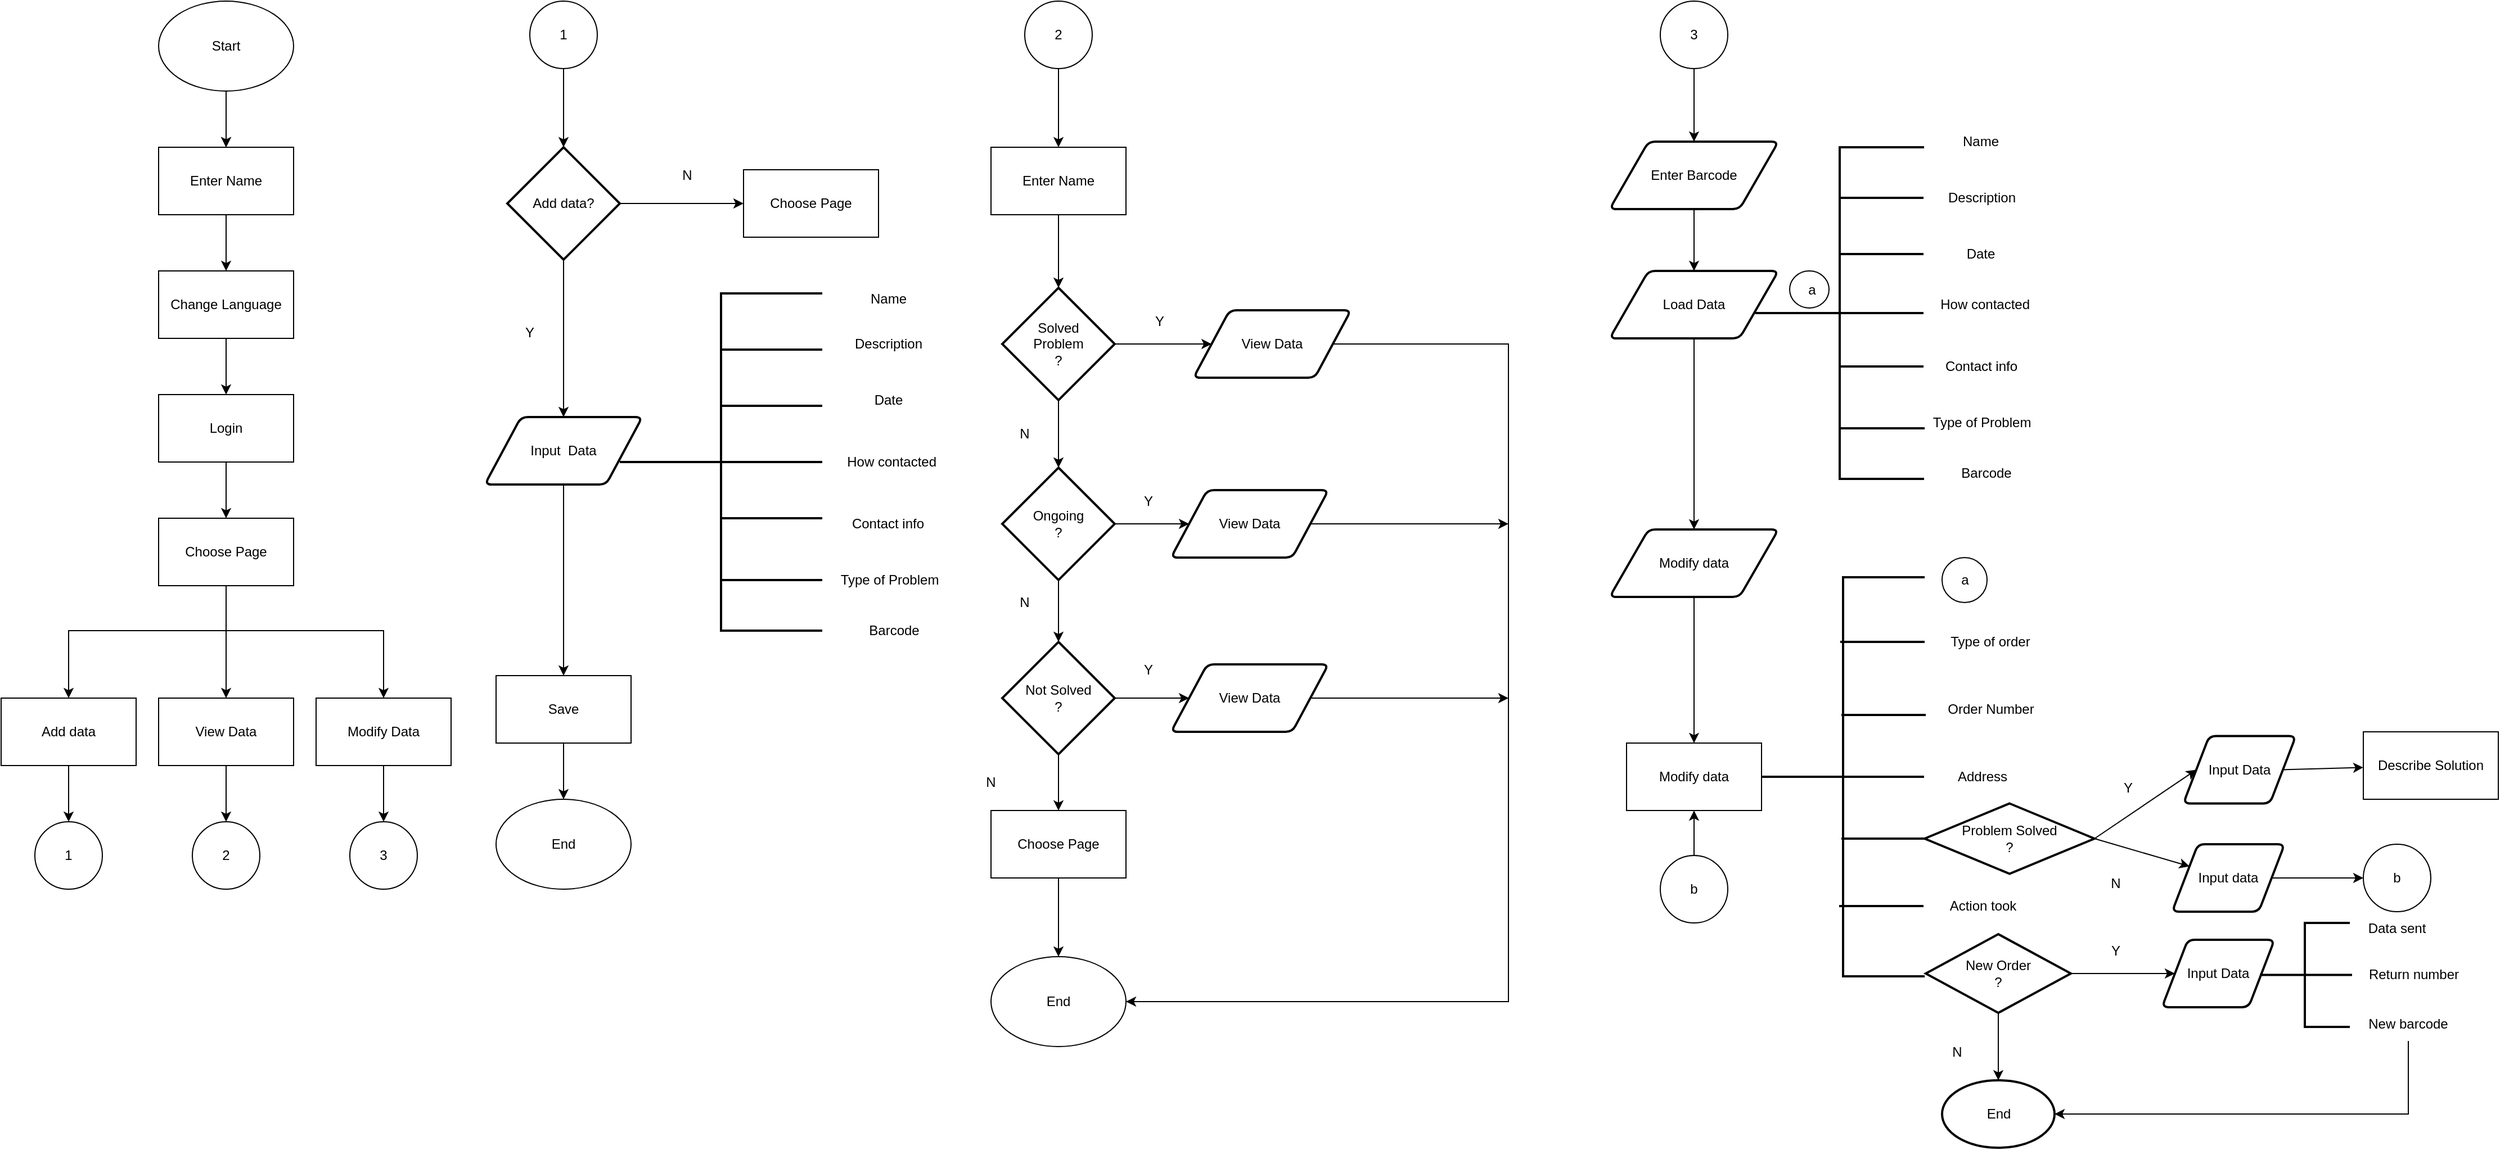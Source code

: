 <mxfile version="20.3.3" type="device"><diagram id="C5RBs43oDa-KdzZeNtuy" name="Page-1"><mxGraphModel dx="1917" dy="1042" grid="1" gridSize="10" guides="1" tooltips="1" connect="1" arrows="1" fold="1" page="1" pageScale="1" pageWidth="827" pageHeight="1169" math="0" shadow="0"><root><mxCell id="WIyWlLk6GJQsqaUBKTNV-0"/><mxCell id="WIyWlLk6GJQsqaUBKTNV-1" parent="WIyWlLk6GJQsqaUBKTNV-0"/><mxCell id="qyFNYcuWtiFjJXOkPWBM-26" value="" style="edgeStyle=orthogonalEdgeStyle;rounded=0;orthogonalLoop=1;jettySize=auto;html=1;" edge="1" parent="WIyWlLk6GJQsqaUBKTNV-1" source="qyFNYcuWtiFjJXOkPWBM-0" target="qyFNYcuWtiFjJXOkPWBM-1"><mxGeometry relative="1" as="geometry"/></mxCell><mxCell id="qyFNYcuWtiFjJXOkPWBM-0" value="Start" style="ellipse;whiteSpace=wrap;html=1;" vertex="1" parent="WIyWlLk6GJQsqaUBKTNV-1"><mxGeometry x="160" y="40" width="120" height="80" as="geometry"/></mxCell><mxCell id="qyFNYcuWtiFjJXOkPWBM-1" value="Enter Name" style="rounded=0;whiteSpace=wrap;html=1;" vertex="1" parent="WIyWlLk6GJQsqaUBKTNV-1"><mxGeometry x="160" y="170" width="120" height="60" as="geometry"/></mxCell><mxCell id="qyFNYcuWtiFjJXOkPWBM-2" value="Change Language" style="rounded=0;whiteSpace=wrap;html=1;" vertex="1" parent="WIyWlLk6GJQsqaUBKTNV-1"><mxGeometry x="160" y="280" width="120" height="60" as="geometry"/></mxCell><mxCell id="qyFNYcuWtiFjJXOkPWBM-4" value="Login" style="rounded=0;whiteSpace=wrap;html=1;" vertex="1" parent="WIyWlLk6GJQsqaUBKTNV-1"><mxGeometry x="160" y="390" width="120" height="60" as="geometry"/></mxCell><mxCell id="qyFNYcuWtiFjJXOkPWBM-7" value="Choose Page" style="rounded=0;whiteSpace=wrap;html=1;" vertex="1" parent="WIyWlLk6GJQsqaUBKTNV-1"><mxGeometry x="160" y="500" width="120" height="60" as="geometry"/></mxCell><mxCell id="qyFNYcuWtiFjJXOkPWBM-15" value="Add data" style="rounded=0;whiteSpace=wrap;html=1;" vertex="1" parent="WIyWlLk6GJQsqaUBKTNV-1"><mxGeometry x="20" y="660" width="120" height="60" as="geometry"/></mxCell><mxCell id="qyFNYcuWtiFjJXOkPWBM-16" value="View Data" style="rounded=0;whiteSpace=wrap;html=1;" vertex="1" parent="WIyWlLk6GJQsqaUBKTNV-1"><mxGeometry x="160" y="660" width="120" height="60" as="geometry"/></mxCell><mxCell id="qyFNYcuWtiFjJXOkPWBM-18" value="Modify Data" style="rounded=0;whiteSpace=wrap;html=1;" vertex="1" parent="WIyWlLk6GJQsqaUBKTNV-1"><mxGeometry x="300" y="660" width="120" height="60" as="geometry"/></mxCell><mxCell id="qyFNYcuWtiFjJXOkPWBM-24" value="" style="endArrow=classic;html=1;rounded=0;entryX=0.5;entryY=0;entryDx=0;entryDy=0;exitX=0.5;exitY=1;exitDx=0;exitDy=0;" edge="1" parent="WIyWlLk6GJQsqaUBKTNV-1" source="qyFNYcuWtiFjJXOkPWBM-1" target="qyFNYcuWtiFjJXOkPWBM-2"><mxGeometry width="50" height="50" relative="1" as="geometry"><mxPoint x="210" y="250" as="sourcePoint"/><mxPoint x="260" y="200" as="targetPoint"/></mxGeometry></mxCell><mxCell id="qyFNYcuWtiFjJXOkPWBM-25" value="" style="endArrow=classic;html=1;rounded=0;" edge="1" parent="WIyWlLk6GJQsqaUBKTNV-1" source="qyFNYcuWtiFjJXOkPWBM-0" target="qyFNYcuWtiFjJXOkPWBM-1"><mxGeometry width="50" height="50" relative="1" as="geometry"><mxPoint x="219.41" y="120" as="sourcePoint"/><mxPoint x="219.41" y="170" as="targetPoint"/></mxGeometry></mxCell><mxCell id="qyFNYcuWtiFjJXOkPWBM-27" value="" style="endArrow=classic;html=1;rounded=0;" edge="1" parent="WIyWlLk6GJQsqaUBKTNV-1" source="qyFNYcuWtiFjJXOkPWBM-2" target="qyFNYcuWtiFjJXOkPWBM-4"><mxGeometry width="50" height="50" relative="1" as="geometry"><mxPoint x="219.41" y="340" as="sourcePoint"/><mxPoint x="219.41" y="390" as="targetPoint"/></mxGeometry></mxCell><mxCell id="qyFNYcuWtiFjJXOkPWBM-28" value="" style="endArrow=classic;html=1;rounded=0;" edge="1" parent="WIyWlLk6GJQsqaUBKTNV-1" source="qyFNYcuWtiFjJXOkPWBM-4" target="qyFNYcuWtiFjJXOkPWBM-7"><mxGeometry width="50" height="50" relative="1" as="geometry"><mxPoint x="219.41" y="450" as="sourcePoint"/><mxPoint x="219.41" y="500" as="targetPoint"/></mxGeometry></mxCell><mxCell id="qyFNYcuWtiFjJXOkPWBM-29" value="" style="endArrow=classic;html=1;rounded=0;" edge="1" parent="WIyWlLk6GJQsqaUBKTNV-1" target="qyFNYcuWtiFjJXOkPWBM-18"><mxGeometry width="50" height="50" relative="1" as="geometry"><mxPoint x="220" y="600" as="sourcePoint"/><mxPoint x="359.41" y="660" as="targetPoint"/><Array as="points"><mxPoint x="360" y="600"/></Array></mxGeometry></mxCell><mxCell id="qyFNYcuWtiFjJXOkPWBM-30" value="" style="endArrow=classic;html=1;rounded=0;entryX=0.5;entryY=0;entryDx=0;entryDy=0;" edge="1" parent="WIyWlLk6GJQsqaUBKTNV-1" source="qyFNYcuWtiFjJXOkPWBM-7" target="qyFNYcuWtiFjJXOkPWBM-16"><mxGeometry width="50" height="50" relative="1" as="geometry"><mxPoint x="219.41" y="560" as="sourcePoint"/><mxPoint x="219.41" y="610" as="targetPoint"/></mxGeometry></mxCell><mxCell id="qyFNYcuWtiFjJXOkPWBM-31" value="" style="endArrow=classic;html=1;rounded=0;entryX=0.5;entryY=0;entryDx=0;entryDy=0;" edge="1" parent="WIyWlLk6GJQsqaUBKTNV-1" target="qyFNYcuWtiFjJXOkPWBM-15"><mxGeometry width="50" height="50" relative="1" as="geometry"><mxPoint x="220" y="600" as="sourcePoint"/><mxPoint x="79.41" y="650" as="targetPoint"/><Array as="points"><mxPoint x="80" y="600"/></Array></mxGeometry></mxCell><mxCell id="qyFNYcuWtiFjJXOkPWBM-32" value="" style="endArrow=classic;html=1;rounded=0;" edge="1" parent="WIyWlLk6GJQsqaUBKTNV-1" source="qyFNYcuWtiFjJXOkPWBM-18" target="qyFNYcuWtiFjJXOkPWBM-37"><mxGeometry width="50" height="50" relative="1" as="geometry"><mxPoint x="359.41" y="720" as="sourcePoint"/><mxPoint x="359.41" y="770" as="targetPoint"/></mxGeometry></mxCell><mxCell id="qyFNYcuWtiFjJXOkPWBM-33" value="" style="endArrow=classic;html=1;rounded=0;" edge="1" parent="WIyWlLk6GJQsqaUBKTNV-1" source="qyFNYcuWtiFjJXOkPWBM-16" target="qyFNYcuWtiFjJXOkPWBM-36"><mxGeometry width="50" height="50" relative="1" as="geometry"><mxPoint x="219.41" y="720" as="sourcePoint"/><mxPoint x="219.41" y="770" as="targetPoint"/></mxGeometry></mxCell><mxCell id="qyFNYcuWtiFjJXOkPWBM-34" value="" style="endArrow=classic;html=1;rounded=0;entryX=0.5;entryY=0;entryDx=0;entryDy=0;entryPerimeter=0;" edge="1" parent="WIyWlLk6GJQsqaUBKTNV-1" source="qyFNYcuWtiFjJXOkPWBM-15" target="qyFNYcuWtiFjJXOkPWBM-35"><mxGeometry width="50" height="50" relative="1" as="geometry"><mxPoint x="79.41" y="720" as="sourcePoint"/><mxPoint x="79.41" y="770" as="targetPoint"/></mxGeometry></mxCell><mxCell id="qyFNYcuWtiFjJXOkPWBM-35" value="" style="verticalLabelPosition=bottom;verticalAlign=top;html=1;shape=mxgraph.flowchart.on-page_reference;" vertex="1" parent="WIyWlLk6GJQsqaUBKTNV-1"><mxGeometry x="50" y="770" width="60" height="60" as="geometry"/></mxCell><mxCell id="qyFNYcuWtiFjJXOkPWBM-36" value="" style="verticalLabelPosition=bottom;verticalAlign=top;html=1;shape=mxgraph.flowchart.on-page_reference;" vertex="1" parent="WIyWlLk6GJQsqaUBKTNV-1"><mxGeometry x="190" y="770" width="60" height="60" as="geometry"/></mxCell><mxCell id="qyFNYcuWtiFjJXOkPWBM-37" value="" style="verticalLabelPosition=bottom;verticalAlign=top;html=1;shape=mxgraph.flowchart.on-page_reference;" vertex="1" parent="WIyWlLk6GJQsqaUBKTNV-1"><mxGeometry x="330" y="770" width="60" height="60" as="geometry"/></mxCell><mxCell id="qyFNYcuWtiFjJXOkPWBM-40" value="1" style="text;html=1;strokeColor=none;fillColor=none;align=center;verticalAlign=middle;whiteSpace=wrap;rounded=0;" vertex="1" parent="WIyWlLk6GJQsqaUBKTNV-1"><mxGeometry x="50" y="785" width="60" height="30" as="geometry"/></mxCell><mxCell id="qyFNYcuWtiFjJXOkPWBM-41" value="2" style="text;html=1;strokeColor=none;fillColor=none;align=center;verticalAlign=middle;whiteSpace=wrap;rounded=0;" vertex="1" parent="WIyWlLk6GJQsqaUBKTNV-1"><mxGeometry x="190" y="785" width="60" height="30" as="geometry"/></mxCell><mxCell id="qyFNYcuWtiFjJXOkPWBM-42" value="3" style="text;html=1;strokeColor=none;fillColor=none;align=center;verticalAlign=middle;whiteSpace=wrap;rounded=0;" vertex="1" parent="WIyWlLk6GJQsqaUBKTNV-1"><mxGeometry x="330" y="785" width="60" height="30" as="geometry"/></mxCell><mxCell id="qyFNYcuWtiFjJXOkPWBM-43" value="" style="verticalLabelPosition=bottom;verticalAlign=top;html=1;shape=mxgraph.flowchart.on-page_reference;" vertex="1" parent="WIyWlLk6GJQsqaUBKTNV-1"><mxGeometry x="490" y="40" width="60" height="60" as="geometry"/></mxCell><mxCell id="qyFNYcuWtiFjJXOkPWBM-46" value="" style="endArrow=classic;html=1;rounded=0;exitX=0.5;exitY=1;exitDx=0;exitDy=0;exitPerimeter=0;entryX=0.5;entryY=0;entryDx=0;entryDy=0;entryPerimeter=0;" edge="1" parent="WIyWlLk6GJQsqaUBKTNV-1" source="qyFNYcuWtiFjJXOkPWBM-43" target="qyFNYcuWtiFjJXOkPWBM-47"><mxGeometry width="50" height="50" relative="1" as="geometry"><mxPoint x="500" y="110" as="sourcePoint"/><mxPoint x="489.44" y="150" as="targetPoint"/></mxGeometry></mxCell><mxCell id="qyFNYcuWtiFjJXOkPWBM-47" value="Add data?" style="strokeWidth=2;html=1;shape=mxgraph.flowchart.decision;whiteSpace=wrap;" vertex="1" parent="WIyWlLk6GJQsqaUBKTNV-1"><mxGeometry x="470" y="170" width="100" height="100" as="geometry"/></mxCell><mxCell id="qyFNYcuWtiFjJXOkPWBM-48" value="" style="endArrow=classic;html=1;rounded=0;exitX=1;exitY=0.5;exitDx=0;exitDy=0;exitPerimeter=0;" edge="1" parent="WIyWlLk6GJQsqaUBKTNV-1" source="qyFNYcuWtiFjJXOkPWBM-47" target="qyFNYcuWtiFjJXOkPWBM-49"><mxGeometry width="50" height="50" relative="1" as="geometry"><mxPoint x="540" y="180" as="sourcePoint"/><mxPoint x="590" y="180" as="targetPoint"/></mxGeometry></mxCell><mxCell id="qyFNYcuWtiFjJXOkPWBM-49" value="Choose Page" style="rounded=0;whiteSpace=wrap;html=1;" vertex="1" parent="WIyWlLk6GJQsqaUBKTNV-1"><mxGeometry x="680" y="190" width="120" height="60" as="geometry"/></mxCell><mxCell id="qyFNYcuWtiFjJXOkPWBM-50" value="N" style="text;html=1;strokeColor=none;fillColor=none;align=center;verticalAlign=middle;whiteSpace=wrap;rounded=0;" vertex="1" parent="WIyWlLk6GJQsqaUBKTNV-1"><mxGeometry x="600" y="180" width="60" height="30" as="geometry"/></mxCell><mxCell id="qyFNYcuWtiFjJXOkPWBM-51" value="" style="endArrow=classic;html=1;rounded=0;entryX=0.5;entryY=0;entryDx=0;entryDy=0;" edge="1" parent="WIyWlLk6GJQsqaUBKTNV-1" source="qyFNYcuWtiFjJXOkPWBM-47" target="qyFNYcuWtiFjJXOkPWBM-53"><mxGeometry width="50" height="50" relative="1" as="geometry"><mxPoint x="489.44" y="230" as="sourcePoint"/><mxPoint x="489.44" y="280" as="targetPoint"/></mxGeometry></mxCell><mxCell id="qyFNYcuWtiFjJXOkPWBM-52" value="Y" style="text;html=1;strokeColor=none;fillColor=none;align=center;verticalAlign=middle;whiteSpace=wrap;rounded=0;" vertex="1" parent="WIyWlLk6GJQsqaUBKTNV-1"><mxGeometry x="460" y="320" width="60" height="30" as="geometry"/></mxCell><mxCell id="qyFNYcuWtiFjJXOkPWBM-53" value="Input&amp;nbsp; Data" style="shape=parallelogram;html=1;strokeWidth=2;perimeter=parallelogramPerimeter;whiteSpace=wrap;rounded=1;arcSize=12;size=0.23;" vertex="1" parent="WIyWlLk6GJQsqaUBKTNV-1"><mxGeometry x="450" y="410" width="140" height="60" as="geometry"/></mxCell><mxCell id="qyFNYcuWtiFjJXOkPWBM-54" value="" style="endArrow=classic;html=1;rounded=0;entryX=0.5;entryY=0;entryDx=0;entryDy=0;" edge="1" parent="WIyWlLk6GJQsqaUBKTNV-1" source="qyFNYcuWtiFjJXOkPWBM-53" target="qyFNYcuWtiFjJXOkPWBM-55"><mxGeometry width="50" height="50" relative="1" as="geometry"><mxPoint x="490" y="340" as="sourcePoint"/><mxPoint x="488.89" y="390" as="targetPoint"/></mxGeometry></mxCell><mxCell id="qyFNYcuWtiFjJXOkPWBM-55" value="Save" style="rounded=0;whiteSpace=wrap;html=1;" vertex="1" parent="WIyWlLk6GJQsqaUBKTNV-1"><mxGeometry x="460" y="640" width="120" height="60" as="geometry"/></mxCell><mxCell id="qyFNYcuWtiFjJXOkPWBM-57" value="End" style="ellipse;whiteSpace=wrap;html=1;" vertex="1" parent="WIyWlLk6GJQsqaUBKTNV-1"><mxGeometry x="460" y="750" width="120" height="80" as="geometry"/></mxCell><mxCell id="qyFNYcuWtiFjJXOkPWBM-58" value="" style="endArrow=classic;html=1;rounded=0;entryX=0.5;entryY=0;entryDx=0;entryDy=0;" edge="1" parent="WIyWlLk6GJQsqaUBKTNV-1" source="qyFNYcuWtiFjJXOkPWBM-55" target="qyFNYcuWtiFjJXOkPWBM-57"><mxGeometry width="50" height="50" relative="1" as="geometry"><mxPoint x="490" y="450" as="sourcePoint"/><mxPoint x="490" y="500" as="targetPoint"/></mxGeometry></mxCell><mxCell id="qyFNYcuWtiFjJXOkPWBM-66" value="" style="strokeWidth=2;html=1;shape=mxgraph.flowchart.annotation_2;align=left;labelPosition=right;pointerEvents=1;" vertex="1" parent="WIyWlLk6GJQsqaUBKTNV-1"><mxGeometry x="570" y="300" width="180" height="300" as="geometry"/></mxCell><mxCell id="qyFNYcuWtiFjJXOkPWBM-69" value="" style="strokeWidth=2;html=1;shape=mxgraph.flowchart.annotation_1;align=left;pointerEvents=1;" vertex="1" parent="WIyWlLk6GJQsqaUBKTNV-1"><mxGeometry x="660" y="350" width="90" height="100" as="geometry"/></mxCell><mxCell id="qyFNYcuWtiFjJXOkPWBM-71" value="" style="strokeWidth=2;html=1;shape=mxgraph.flowchart.annotation_1;align=left;pointerEvents=1;" vertex="1" parent="WIyWlLk6GJQsqaUBKTNV-1"><mxGeometry x="660" y="400" width="90" height="100" as="geometry"/></mxCell><mxCell id="qyFNYcuWtiFjJXOkPWBM-74" value="" style="line;strokeWidth=2;html=1;" vertex="1" parent="WIyWlLk6GJQsqaUBKTNV-1"><mxGeometry x="660" y="550" width="90" height="10" as="geometry"/></mxCell><mxCell id="qyFNYcuWtiFjJXOkPWBM-75" value="Name" style="text;html=1;strokeColor=none;fillColor=none;align=center;verticalAlign=middle;whiteSpace=wrap;rounded=0;" vertex="1" parent="WIyWlLk6GJQsqaUBKTNV-1"><mxGeometry x="778.5" y="290" width="60" height="30" as="geometry"/></mxCell><mxCell id="qyFNYcuWtiFjJXOkPWBM-76" value="Description" style="text;html=1;strokeColor=none;fillColor=none;align=center;verticalAlign=middle;whiteSpace=wrap;rounded=0;" vertex="1" parent="WIyWlLk6GJQsqaUBKTNV-1"><mxGeometry x="778.5" y="330" width="60" height="30" as="geometry"/></mxCell><mxCell id="qyFNYcuWtiFjJXOkPWBM-77" value="Date" style="text;html=1;strokeColor=none;fillColor=none;align=center;verticalAlign=middle;whiteSpace=wrap;rounded=0;" vertex="1" parent="WIyWlLk6GJQsqaUBKTNV-1"><mxGeometry x="778.5" y="380" width="60" height="30" as="geometry"/></mxCell><mxCell id="qyFNYcuWtiFjJXOkPWBM-78" value="How contacted&amp;nbsp;" style="text;html=1;strokeColor=none;fillColor=none;align=center;verticalAlign=middle;whiteSpace=wrap;rounded=0;" vertex="1" parent="WIyWlLk6GJQsqaUBKTNV-1"><mxGeometry x="767" y="435" width="93" height="30" as="geometry"/></mxCell><mxCell id="qyFNYcuWtiFjJXOkPWBM-79" value="Contact info" style="text;html=1;strokeColor=none;fillColor=none;align=center;verticalAlign=middle;whiteSpace=wrap;rounded=0;" vertex="1" parent="WIyWlLk6GJQsqaUBKTNV-1"><mxGeometry x="767" y="490" width="83" height="30" as="geometry"/></mxCell><mxCell id="qyFNYcuWtiFjJXOkPWBM-82" value="Type of Problem" style="text;html=1;strokeColor=none;fillColor=none;align=center;verticalAlign=middle;whiteSpace=wrap;rounded=0;" vertex="1" parent="WIyWlLk6GJQsqaUBKTNV-1"><mxGeometry x="758.5" y="540" width="101.5" height="30" as="geometry"/></mxCell><mxCell id="qyFNYcuWtiFjJXOkPWBM-83" value="Barcode" style="text;html=1;strokeColor=none;fillColor=none;align=center;verticalAlign=middle;whiteSpace=wrap;rounded=0;" vertex="1" parent="WIyWlLk6GJQsqaUBKTNV-1"><mxGeometry x="783.5" y="585" width="60" height="30" as="geometry"/></mxCell><mxCell id="qyFNYcuWtiFjJXOkPWBM-84" value="1" style="text;html=1;strokeColor=none;fillColor=none;align=center;verticalAlign=middle;whiteSpace=wrap;rounded=0;" vertex="1" parent="WIyWlLk6GJQsqaUBKTNV-1"><mxGeometry x="490" y="55" width="60" height="30" as="geometry"/></mxCell><mxCell id="qyFNYcuWtiFjJXOkPWBM-85" value="" style="verticalLabelPosition=bottom;verticalAlign=top;html=1;shape=mxgraph.flowchart.on-page_reference;" vertex="1" parent="WIyWlLk6GJQsqaUBKTNV-1"><mxGeometry x="930" y="40" width="60" height="60" as="geometry"/></mxCell><mxCell id="qyFNYcuWtiFjJXOkPWBM-87" value="" style="endArrow=classic;html=1;rounded=0;entryX=0.5;entryY=0;entryDx=0;entryDy=0;" edge="1" parent="WIyWlLk6GJQsqaUBKTNV-1" source="qyFNYcuWtiFjJXOkPWBM-85" target="qyFNYcuWtiFjJXOkPWBM-88"><mxGeometry width="50" height="50" relative="1" as="geometry"><mxPoint x="949" y="90" as="sourcePoint"/><mxPoint x="949.29" y="170" as="targetPoint"/></mxGeometry></mxCell><mxCell id="qyFNYcuWtiFjJXOkPWBM-88" value="Enter Name" style="rounded=0;whiteSpace=wrap;html=1;" vertex="1" parent="WIyWlLk6GJQsqaUBKTNV-1"><mxGeometry x="900" y="170" width="120" height="60" as="geometry"/></mxCell><mxCell id="qyFNYcuWtiFjJXOkPWBM-89" value="2" style="text;html=1;strokeColor=none;fillColor=none;align=center;verticalAlign=middle;whiteSpace=wrap;rounded=0;" vertex="1" parent="WIyWlLk6GJQsqaUBKTNV-1"><mxGeometry x="930" y="55" width="60" height="30" as="geometry"/></mxCell><mxCell id="qyFNYcuWtiFjJXOkPWBM-91" value="" style="endArrow=classic;html=1;rounded=0;entryX=0.5;entryY=0;entryDx=0;entryDy=0;entryPerimeter=0;" edge="1" parent="WIyWlLk6GJQsqaUBKTNV-1" source="qyFNYcuWtiFjJXOkPWBM-88" target="qyFNYcuWtiFjJXOkPWBM-92"><mxGeometry width="50" height="50" relative="1" as="geometry"><mxPoint x="959.29" y="240" as="sourcePoint"/><mxPoint x="959.29" y="310" as="targetPoint"/></mxGeometry></mxCell><mxCell id="qyFNYcuWtiFjJXOkPWBM-92" value="Solved &lt;br&gt;Problem&lt;br&gt;?" style="strokeWidth=2;html=1;shape=mxgraph.flowchart.decision;whiteSpace=wrap;" vertex="1" parent="WIyWlLk6GJQsqaUBKTNV-1"><mxGeometry x="910" y="295" width="100" height="100" as="geometry"/></mxCell><mxCell id="qyFNYcuWtiFjJXOkPWBM-93" value="" style="endArrow=classic;html=1;rounded=0;entryX=0;entryY=0.5;entryDx=0;entryDy=0;startArrow=none;exitX=1;exitY=0.5;exitDx=0;exitDy=0;exitPerimeter=0;" edge="1" parent="WIyWlLk6GJQsqaUBKTNV-1" source="qyFNYcuWtiFjJXOkPWBM-92" target="qyFNYcuWtiFjJXOkPWBM-94"><mxGeometry width="50" height="50" relative="1" as="geometry"><mxPoint x="1070" y="380" as="sourcePoint"/><mxPoint x="1070" y="350" as="targetPoint"/></mxGeometry></mxCell><mxCell id="qyFNYcuWtiFjJXOkPWBM-94" value="View Data" style="shape=parallelogram;html=1;strokeWidth=2;perimeter=parallelogramPerimeter;whiteSpace=wrap;rounded=1;arcSize=12;size=0.23;" vertex="1" parent="WIyWlLk6GJQsqaUBKTNV-1"><mxGeometry x="1080" y="315" width="140" height="60" as="geometry"/></mxCell><mxCell id="qyFNYcuWtiFjJXOkPWBM-96" value="" style="endArrow=classic;html=1;rounded=0;entryX=0.5;entryY=0;entryDx=0;entryDy=0;entryPerimeter=0;" edge="1" parent="WIyWlLk6GJQsqaUBKTNV-1" source="qyFNYcuWtiFjJXOkPWBM-92" target="qyFNYcuWtiFjJXOkPWBM-97"><mxGeometry width="50" height="50" relative="1" as="geometry"><mxPoint x="959.29" y="460" as="sourcePoint"/><mxPoint x="959.29" y="530" as="targetPoint"/></mxGeometry></mxCell><mxCell id="qyFNYcuWtiFjJXOkPWBM-97" value="Ongoing&lt;br&gt;?" style="strokeWidth=2;html=1;shape=mxgraph.flowchart.decision;whiteSpace=wrap;" vertex="1" parent="WIyWlLk6GJQsqaUBKTNV-1"><mxGeometry x="910" y="455" width="100" height="100" as="geometry"/></mxCell><mxCell id="qyFNYcuWtiFjJXOkPWBM-98" value="" style="endArrow=classic;html=1;rounded=0;entryX=0;entryY=0.5;entryDx=0;entryDy=0;" edge="1" parent="WIyWlLk6GJQsqaUBKTNV-1" source="qyFNYcuWtiFjJXOkPWBM-97" target="qyFNYcuWtiFjJXOkPWBM-99"><mxGeometry width="50" height="50" relative="1" as="geometry"><mxPoint x="1010" y="580" as="sourcePoint"/><mxPoint x="1070" y="570" as="targetPoint"/></mxGeometry></mxCell><mxCell id="qyFNYcuWtiFjJXOkPWBM-99" value="View Data" style="shape=parallelogram;html=1;strokeWidth=2;perimeter=parallelogramPerimeter;whiteSpace=wrap;rounded=1;arcSize=12;size=0.23;" vertex="1" parent="WIyWlLk6GJQsqaUBKTNV-1"><mxGeometry x="1060" y="475" width="140" height="60" as="geometry"/></mxCell><mxCell id="qyFNYcuWtiFjJXOkPWBM-100" value="Y" style="text;html=1;strokeColor=none;fillColor=none;align=center;verticalAlign=middle;whiteSpace=wrap;rounded=0;" vertex="1" parent="WIyWlLk6GJQsqaUBKTNV-1"><mxGeometry x="1010" y="470" width="60" height="30" as="geometry"/></mxCell><mxCell id="qyFNYcuWtiFjJXOkPWBM-101" value="" style="endArrow=classic;html=1;rounded=0;entryX=0.5;entryY=0;entryDx=0;entryDy=0;startArrow=none;" edge="1" parent="WIyWlLk6GJQsqaUBKTNV-1" source="qyFNYcuWtiFjJXOkPWBM-102" target="qyFNYcuWtiFjJXOkPWBM-119"><mxGeometry width="50" height="50" relative="1" as="geometry"><mxPoint x="959.29" y="680" as="sourcePoint"/><mxPoint x="959.29" y="750" as="targetPoint"/></mxGeometry></mxCell><mxCell id="qyFNYcuWtiFjJXOkPWBM-103" value="" style="endArrow=classic;html=1;rounded=0;entryX=0;entryY=0.5;entryDx=0;entryDy=0;" edge="1" parent="WIyWlLk6GJQsqaUBKTNV-1" source="qyFNYcuWtiFjJXOkPWBM-102" target="qyFNYcuWtiFjJXOkPWBM-104"><mxGeometry width="50" height="50" relative="1" as="geometry"><mxPoint x="1010" y="790" as="sourcePoint"/><mxPoint x="1070" y="780" as="targetPoint"/></mxGeometry></mxCell><mxCell id="qyFNYcuWtiFjJXOkPWBM-104" value="View Data" style="shape=parallelogram;html=1;strokeWidth=2;perimeter=parallelogramPerimeter;whiteSpace=wrap;rounded=1;arcSize=12;size=0.23;" vertex="1" parent="WIyWlLk6GJQsqaUBKTNV-1"><mxGeometry x="1060" y="630" width="140" height="60" as="geometry"/></mxCell><mxCell id="qyFNYcuWtiFjJXOkPWBM-105" value="Y" style="text;html=1;strokeColor=none;fillColor=none;align=center;verticalAlign=middle;whiteSpace=wrap;rounded=0;" vertex="1" parent="WIyWlLk6GJQsqaUBKTNV-1"><mxGeometry x="1010" y="620" width="60" height="30" as="geometry"/></mxCell><mxCell id="qyFNYcuWtiFjJXOkPWBM-95" value="Y" style="text;html=1;strokeColor=none;fillColor=none;align=center;verticalAlign=middle;whiteSpace=wrap;rounded=0;" vertex="1" parent="WIyWlLk6GJQsqaUBKTNV-1"><mxGeometry x="1020" y="310" width="60" height="30" as="geometry"/></mxCell><mxCell id="qyFNYcuWtiFjJXOkPWBM-102" value="Not Solved&lt;br&gt;?" style="strokeWidth=2;html=1;shape=mxgraph.flowchart.decision;whiteSpace=wrap;" vertex="1" parent="WIyWlLk6GJQsqaUBKTNV-1"><mxGeometry x="910" y="610" width="100" height="100" as="geometry"/></mxCell><mxCell id="qyFNYcuWtiFjJXOkPWBM-110" value="" style="endArrow=classic;html=1;rounded=0;" edge="1" parent="WIyWlLk6GJQsqaUBKTNV-1" source="qyFNYcuWtiFjJXOkPWBM-97" target="qyFNYcuWtiFjJXOkPWBM-102"><mxGeometry width="50" height="50" relative="1" as="geometry"><mxPoint x="959.29" y="535" as="sourcePoint"/><mxPoint x="959.29" y="605" as="targetPoint"/></mxGeometry></mxCell><mxCell id="qyFNYcuWtiFjJXOkPWBM-116" value="N" style="text;html=1;strokeColor=none;fillColor=none;align=center;verticalAlign=middle;whiteSpace=wrap;rounded=0;" vertex="1" parent="WIyWlLk6GJQsqaUBKTNV-1"><mxGeometry x="900" y="410" width="60" height="30" as="geometry"/></mxCell><mxCell id="qyFNYcuWtiFjJXOkPWBM-117" value="N" style="text;html=1;strokeColor=none;fillColor=none;align=center;verticalAlign=middle;whiteSpace=wrap;rounded=0;" vertex="1" parent="WIyWlLk6GJQsqaUBKTNV-1"><mxGeometry x="900" y="560" width="60" height="30" as="geometry"/></mxCell><mxCell id="qyFNYcuWtiFjJXOkPWBM-118" value="N" style="text;html=1;strokeColor=none;fillColor=none;align=center;verticalAlign=middle;whiteSpace=wrap;rounded=0;" vertex="1" parent="WIyWlLk6GJQsqaUBKTNV-1"><mxGeometry x="870" y="720" width="60" height="30" as="geometry"/></mxCell><mxCell id="qyFNYcuWtiFjJXOkPWBM-119" value="Choose Page" style="rounded=0;whiteSpace=wrap;html=1;" vertex="1" parent="WIyWlLk6GJQsqaUBKTNV-1"><mxGeometry x="900" y="760" width="120" height="60" as="geometry"/></mxCell><mxCell id="qyFNYcuWtiFjJXOkPWBM-120" value="" style="endArrow=classic;html=1;rounded=0;entryX=0.5;entryY=0;entryDx=0;entryDy=0;" edge="1" parent="WIyWlLk6GJQsqaUBKTNV-1" source="qyFNYcuWtiFjJXOkPWBM-119" target="qyFNYcuWtiFjJXOkPWBM-121"><mxGeometry width="50" height="50" relative="1" as="geometry"><mxPoint x="958.57" y="820" as="sourcePoint"/><mxPoint x="958.57" y="890" as="targetPoint"/></mxGeometry></mxCell><mxCell id="qyFNYcuWtiFjJXOkPWBM-121" value="End" style="ellipse;whiteSpace=wrap;html=1;" vertex="1" parent="WIyWlLk6GJQsqaUBKTNV-1"><mxGeometry x="900" y="890" width="120" height="80" as="geometry"/></mxCell><mxCell id="qyFNYcuWtiFjJXOkPWBM-122" value="" style="endArrow=classic;html=1;rounded=0;entryX=1;entryY=0.5;entryDx=0;entryDy=0;exitX=1;exitY=0.5;exitDx=0;exitDy=0;" edge="1" parent="WIyWlLk6GJQsqaUBKTNV-1" source="qyFNYcuWtiFjJXOkPWBM-94" target="qyFNYcuWtiFjJXOkPWBM-121"><mxGeometry width="50" height="50" relative="1" as="geometry"><mxPoint x="1300" y="350" as="sourcePoint"/><mxPoint x="1300" y="420" as="targetPoint"/><Array as="points"><mxPoint x="1360" y="345"/><mxPoint x="1360" y="930"/></Array></mxGeometry></mxCell><mxCell id="qyFNYcuWtiFjJXOkPWBM-123" value="" style="endArrow=classic;html=1;rounded=0;exitX=1;exitY=0.5;exitDx=0;exitDy=0;" edge="1" parent="WIyWlLk6GJQsqaUBKTNV-1" source="qyFNYcuWtiFjJXOkPWBM-99"><mxGeometry width="50" height="50" relative="1" as="geometry"><mxPoint x="970" y="110" as="sourcePoint"/><mxPoint x="1360" y="505" as="targetPoint"/></mxGeometry></mxCell><mxCell id="qyFNYcuWtiFjJXOkPWBM-125" value="" style="endArrow=classic;html=1;rounded=0;" edge="1" parent="WIyWlLk6GJQsqaUBKTNV-1" source="qyFNYcuWtiFjJXOkPWBM-104"><mxGeometry width="50" height="50" relative="1" as="geometry"><mxPoint x="1190" y="660.0" as="sourcePoint"/><mxPoint x="1360" y="660" as="targetPoint"/></mxGeometry></mxCell><mxCell id="qyFNYcuWtiFjJXOkPWBM-126" value="" style="verticalLabelPosition=bottom;verticalAlign=top;html=1;shape=mxgraph.flowchart.on-page_reference;" vertex="1" parent="WIyWlLk6GJQsqaUBKTNV-1"><mxGeometry x="1495" y="40" width="60" height="60" as="geometry"/></mxCell><mxCell id="qyFNYcuWtiFjJXOkPWBM-128" value="Enter Barcode" style="shape=parallelogram;html=1;strokeWidth=2;perimeter=parallelogramPerimeter;whiteSpace=wrap;rounded=1;arcSize=12;size=0.23;" vertex="1" parent="WIyWlLk6GJQsqaUBKTNV-1"><mxGeometry x="1450" y="165" width="150" height="60" as="geometry"/></mxCell><mxCell id="qyFNYcuWtiFjJXOkPWBM-129" value="" style="endArrow=classic;html=1;rounded=0;entryX=0.5;entryY=0;entryDx=0;entryDy=0;" edge="1" parent="WIyWlLk6GJQsqaUBKTNV-1" source="qyFNYcuWtiFjJXOkPWBM-126" target="qyFNYcuWtiFjJXOkPWBM-128"><mxGeometry width="50" height="50" relative="1" as="geometry"><mxPoint x="1540" y="100" as="sourcePoint"/><mxPoint x="1540" y="150" as="targetPoint"/></mxGeometry></mxCell><mxCell id="qyFNYcuWtiFjJXOkPWBM-130" style="edgeStyle=orthogonalEdgeStyle;rounded=0;orthogonalLoop=1;jettySize=auto;html=1;exitX=0.5;exitY=1;exitDx=0;exitDy=0;" edge="1" parent="WIyWlLk6GJQsqaUBKTNV-1" source="qyFNYcuWtiFjJXOkPWBM-128" target="qyFNYcuWtiFjJXOkPWBM-128"><mxGeometry relative="1" as="geometry"/></mxCell><mxCell id="qyFNYcuWtiFjJXOkPWBM-132" value="Load Data" style="shape=parallelogram;html=1;strokeWidth=2;perimeter=parallelogramPerimeter;whiteSpace=wrap;rounded=1;arcSize=12;size=0.23;" vertex="1" parent="WIyWlLk6GJQsqaUBKTNV-1"><mxGeometry x="1450" y="280" width="150" height="60" as="geometry"/></mxCell><mxCell id="qyFNYcuWtiFjJXOkPWBM-133" style="edgeStyle=orthogonalEdgeStyle;rounded=0;orthogonalLoop=1;jettySize=auto;html=1;exitX=0.5;exitY=1;exitDx=0;exitDy=0;" edge="1" parent="WIyWlLk6GJQsqaUBKTNV-1" source="qyFNYcuWtiFjJXOkPWBM-132" target="qyFNYcuWtiFjJXOkPWBM-132"><mxGeometry relative="1" as="geometry"/></mxCell><mxCell id="qyFNYcuWtiFjJXOkPWBM-134" value="" style="endArrow=classic;html=1;rounded=0;entryX=0.5;entryY=0;entryDx=0;entryDy=0;exitX=0.5;exitY=1;exitDx=0;exitDy=0;" edge="1" parent="WIyWlLk6GJQsqaUBKTNV-1" source="qyFNYcuWtiFjJXOkPWBM-128" target="qyFNYcuWtiFjJXOkPWBM-132"><mxGeometry width="50" height="50" relative="1" as="geometry"><mxPoint x="1525" y="220" as="sourcePoint"/><mxPoint x="1539.29" y="280" as="targetPoint"/></mxGeometry></mxCell><mxCell id="qyFNYcuWtiFjJXOkPWBM-136" style="edgeStyle=orthogonalEdgeStyle;rounded=0;orthogonalLoop=1;jettySize=auto;html=1;exitX=0.5;exitY=1;exitDx=0;exitDy=0;" edge="1" parent="WIyWlLk6GJQsqaUBKTNV-1"><mxGeometry relative="1" as="geometry"><mxPoint x="1540" y="345" as="sourcePoint"/><mxPoint x="1540" y="345" as="targetPoint"/></mxGeometry></mxCell><mxCell id="qyFNYcuWtiFjJXOkPWBM-137" value="Modify data" style="shape=parallelogram;html=1;strokeWidth=2;perimeter=parallelogramPerimeter;whiteSpace=wrap;rounded=1;arcSize=12;size=0.23;" vertex="1" parent="WIyWlLk6GJQsqaUBKTNV-1"><mxGeometry x="1450" y="510" width="150" height="60" as="geometry"/></mxCell><mxCell id="qyFNYcuWtiFjJXOkPWBM-138" style="edgeStyle=orthogonalEdgeStyle;rounded=0;orthogonalLoop=1;jettySize=auto;html=1;exitX=0.5;exitY=1;exitDx=0;exitDy=0;" edge="1" parent="WIyWlLk6GJQsqaUBKTNV-1" source="qyFNYcuWtiFjJXOkPWBM-137" target="qyFNYcuWtiFjJXOkPWBM-137"><mxGeometry relative="1" as="geometry"/></mxCell><mxCell id="qyFNYcuWtiFjJXOkPWBM-139" value="" style="endArrow=classic;html=1;rounded=0;entryX=0.5;entryY=0;entryDx=0;entryDy=0;exitX=0.5;exitY=1;exitDx=0;exitDy=0;" edge="1" parent="WIyWlLk6GJQsqaUBKTNV-1" source="qyFNYcuWtiFjJXOkPWBM-132" target="qyFNYcuWtiFjJXOkPWBM-137"><mxGeometry width="50" height="50" relative="1" as="geometry"><mxPoint x="1539.29" y="340" as="sourcePoint"/><mxPoint x="1539.29" y="400" as="targetPoint"/></mxGeometry></mxCell><mxCell id="qyFNYcuWtiFjJXOkPWBM-140" value="3" style="text;html=1;strokeColor=none;fillColor=none;align=center;verticalAlign=middle;whiteSpace=wrap;rounded=0;" vertex="1" parent="WIyWlLk6GJQsqaUBKTNV-1"><mxGeometry x="1495" y="55" width="60" height="30" as="geometry"/></mxCell><mxCell id="qyFNYcuWtiFjJXOkPWBM-144" value="Name" style="text;html=1;strokeColor=none;fillColor=none;align=center;verticalAlign=middle;whiteSpace=wrap;rounded=0;" vertex="1" parent="WIyWlLk6GJQsqaUBKTNV-1"><mxGeometry x="1750" y="150" width="60" height="30" as="geometry"/></mxCell><mxCell id="qyFNYcuWtiFjJXOkPWBM-145" value="Description" style="text;html=1;strokeColor=none;fillColor=none;align=center;verticalAlign=middle;whiteSpace=wrap;rounded=0;" vertex="1" parent="WIyWlLk6GJQsqaUBKTNV-1"><mxGeometry x="1750.75" y="200" width="60" height="30" as="geometry"/></mxCell><mxCell id="qyFNYcuWtiFjJXOkPWBM-146" value="Date" style="text;html=1;strokeColor=none;fillColor=none;align=center;verticalAlign=middle;whiteSpace=wrap;rounded=0;" vertex="1" parent="WIyWlLk6GJQsqaUBKTNV-1"><mxGeometry x="1750" y="250" width="60" height="30" as="geometry"/></mxCell><mxCell id="qyFNYcuWtiFjJXOkPWBM-147" value="How contacted&amp;nbsp;" style="text;html=1;strokeColor=none;fillColor=none;align=center;verticalAlign=middle;whiteSpace=wrap;rounded=0;" vertex="1" parent="WIyWlLk6GJQsqaUBKTNV-1"><mxGeometry x="1738.5" y="295" width="93" height="30" as="geometry"/></mxCell><mxCell id="qyFNYcuWtiFjJXOkPWBM-148" value="Contact info" style="text;html=1;strokeColor=none;fillColor=none;align=center;verticalAlign=middle;whiteSpace=wrap;rounded=0;" vertex="1" parent="WIyWlLk6GJQsqaUBKTNV-1"><mxGeometry x="1738.5" y="350" width="83" height="30" as="geometry"/></mxCell><mxCell id="qyFNYcuWtiFjJXOkPWBM-149" value="Type of Problem" style="text;html=1;strokeColor=none;fillColor=none;align=center;verticalAlign=middle;whiteSpace=wrap;rounded=0;" vertex="1" parent="WIyWlLk6GJQsqaUBKTNV-1"><mxGeometry x="1730" y="400" width="101.5" height="30" as="geometry"/></mxCell><mxCell id="qyFNYcuWtiFjJXOkPWBM-150" value="Barcode" style="text;html=1;strokeColor=none;fillColor=none;align=center;verticalAlign=middle;whiteSpace=wrap;rounded=0;" vertex="1" parent="WIyWlLk6GJQsqaUBKTNV-1"><mxGeometry x="1755" y="445" width="60" height="30" as="geometry"/></mxCell><mxCell id="qyFNYcuWtiFjJXOkPWBM-161" value="" style="strokeWidth=2;html=1;shape=mxgraph.flowchart.annotation_2;align=left;labelPosition=right;pointerEvents=1;" vertex="1" parent="WIyWlLk6GJQsqaUBKTNV-1"><mxGeometry x="1579.5" y="170" width="150" height="295" as="geometry"/></mxCell><mxCell id="qyFNYcuWtiFjJXOkPWBM-168" value="" style="endArrow=classic;html=1;rounded=0;entryX=0.5;entryY=0;entryDx=0;entryDy=0;exitX=0.5;exitY=1;exitDx=0;exitDy=0;" edge="1" parent="WIyWlLk6GJQsqaUBKTNV-1" target="qyFNYcuWtiFjJXOkPWBM-169" source="qyFNYcuWtiFjJXOkPWBM-137"><mxGeometry width="50" height="50" relative="1" as="geometry"><mxPoint x="1525" y="570" as="sourcePoint"/><mxPoint x="1514.29" y="527.5" as="targetPoint"/></mxGeometry></mxCell><mxCell id="qyFNYcuWtiFjJXOkPWBM-169" value="Modify data" style="rounded=0;whiteSpace=wrap;html=1;" vertex="1" parent="WIyWlLk6GJQsqaUBKTNV-1"><mxGeometry x="1465" y="700" width="120" height="60" as="geometry"/></mxCell><mxCell id="qyFNYcuWtiFjJXOkPWBM-170" value="" style="endArrow=classic;html=1;rounded=0;entryX=0.5;entryY=1;entryDx=0;entryDy=0;" edge="1" parent="WIyWlLk6GJQsqaUBKTNV-1" source="qyFNYcuWtiFjJXOkPWBM-171" target="qyFNYcuWtiFjJXOkPWBM-169"><mxGeometry width="50" height="50" relative="1" as="geometry"><mxPoint x="1525" y="650" as="sourcePoint"/><mxPoint x="1550" y="670" as="targetPoint"/></mxGeometry></mxCell><mxCell id="qyFNYcuWtiFjJXOkPWBM-171" value="" style="verticalLabelPosition=bottom;verticalAlign=top;html=1;shape=mxgraph.flowchart.on-page_reference;" vertex="1" parent="WIyWlLk6GJQsqaUBKTNV-1"><mxGeometry x="1495.0" y="800.0" width="60" height="60" as="geometry"/></mxCell><mxCell id="qyFNYcuWtiFjJXOkPWBM-173" value="" style="strokeWidth=2;html=1;shape=mxgraph.flowchart.annotation_2;align=left;labelPosition=right;pointerEvents=1;" vertex="1" parent="WIyWlLk6GJQsqaUBKTNV-1"><mxGeometry x="1585" y="552.5" width="145" height="355" as="geometry"/></mxCell><mxCell id="qyFNYcuWtiFjJXOkPWBM-176" value="" style="line;strokeWidth=2;html=1;" vertex="1" parent="WIyWlLk6GJQsqaUBKTNV-1"><mxGeometry x="1654" y="360" width="75" height="10" as="geometry"/></mxCell><mxCell id="qyFNYcuWtiFjJXOkPWBM-177" value="" style="line;strokeWidth=2;html=1;" vertex="1" parent="WIyWlLk6GJQsqaUBKTNV-1"><mxGeometry x="1655" y="415" width="75" height="10" as="geometry"/></mxCell><mxCell id="qyFNYcuWtiFjJXOkPWBM-178" value="" style="line;strokeWidth=2;html=1;" vertex="1" parent="WIyWlLk6GJQsqaUBKTNV-1"><mxGeometry x="1654" y="312.5" width="75" height="10" as="geometry"/></mxCell><mxCell id="qyFNYcuWtiFjJXOkPWBM-179" value="" style="line;strokeWidth=2;html=1;" vertex="1" parent="WIyWlLk6GJQsqaUBKTNV-1"><mxGeometry x="1654" y="260" width="75" height="10" as="geometry"/></mxCell><mxCell id="qyFNYcuWtiFjJXOkPWBM-180" value="" style="line;strokeWidth=2;html=1;" vertex="1" parent="WIyWlLk6GJQsqaUBKTNV-1"><mxGeometry x="1654" y="210" width="75" height="10" as="geometry"/></mxCell><mxCell id="qyFNYcuWtiFjJXOkPWBM-193" value="Type of order" style="text;html=1;strokeColor=none;fillColor=none;align=center;verticalAlign=middle;whiteSpace=wrap;rounded=0;" vertex="1" parent="WIyWlLk6GJQsqaUBKTNV-1"><mxGeometry x="1738.5" y="595" width="99" height="30" as="geometry"/></mxCell><mxCell id="qyFNYcuWtiFjJXOkPWBM-194" value="Order Number" style="text;html=1;strokeColor=none;fillColor=none;align=center;verticalAlign=middle;whiteSpace=wrap;rounded=0;" vertex="1" parent="WIyWlLk6GJQsqaUBKTNV-1"><mxGeometry x="1745.75" y="655" width="85.75" height="30" as="geometry"/></mxCell><mxCell id="qyFNYcuWtiFjJXOkPWBM-196" value="Address" style="text;html=1;strokeColor=none;fillColor=none;align=center;verticalAlign=middle;whiteSpace=wrap;rounded=0;" vertex="1" parent="WIyWlLk6GJQsqaUBKTNV-1"><mxGeometry x="1745.5" y="715" width="70.5" height="30" as="geometry"/></mxCell><mxCell id="qyFNYcuWtiFjJXOkPWBM-198" value="Action took" style="text;html=1;strokeColor=none;fillColor=none;align=center;verticalAlign=middle;whiteSpace=wrap;rounded=0;" vertex="1" parent="WIyWlLk6GJQsqaUBKTNV-1"><mxGeometry x="1731" y="830" width="101.5" height="30" as="geometry"/></mxCell><mxCell id="qyFNYcuWtiFjJXOkPWBM-200" value="" style="line;strokeWidth=2;html=1;" vertex="1" parent="WIyWlLk6GJQsqaUBKTNV-1"><mxGeometry x="1656" y="780" width="75" height="10" as="geometry"/></mxCell><mxCell id="qyFNYcuWtiFjJXOkPWBM-201" value="" style="line;strokeWidth=2;html=1;" vertex="1" parent="WIyWlLk6GJQsqaUBKTNV-1"><mxGeometry x="1654" y="840" width="75" height="10" as="geometry"/></mxCell><mxCell id="qyFNYcuWtiFjJXOkPWBM-202" value="" style="line;strokeWidth=2;html=1;" vertex="1" parent="WIyWlLk6GJQsqaUBKTNV-1"><mxGeometry x="1654.5" y="725" width="75" height="10" as="geometry"/></mxCell><mxCell id="qyFNYcuWtiFjJXOkPWBM-203" value="" style="line;strokeWidth=2;html=1;" vertex="1" parent="WIyWlLk6GJQsqaUBKTNV-1"><mxGeometry x="1656" y="670" width="75" height="10" as="geometry"/></mxCell><mxCell id="qyFNYcuWtiFjJXOkPWBM-204" value="" style="line;strokeWidth=2;html=1;" vertex="1" parent="WIyWlLk6GJQsqaUBKTNV-1"><mxGeometry x="1655" y="605" width="75" height="10" as="geometry"/></mxCell><mxCell id="qyFNYcuWtiFjJXOkPWBM-205" value="" style="verticalLabelPosition=bottom;verticalAlign=top;html=1;shape=mxgraph.flowchart.on-page_reference;" vertex="1" parent="WIyWlLk6GJQsqaUBKTNV-1"><mxGeometry x="1610" y="280" width="35" height="33" as="geometry"/></mxCell><mxCell id="qyFNYcuWtiFjJXOkPWBM-206" value="a" style="text;html=1;strokeColor=none;fillColor=none;align=center;verticalAlign=middle;whiteSpace=wrap;rounded=0;" vertex="1" parent="WIyWlLk6GJQsqaUBKTNV-1"><mxGeometry x="1600" y="282" width="60" height="30" as="geometry"/></mxCell><mxCell id="qyFNYcuWtiFjJXOkPWBM-207" value="" style="verticalLabelPosition=bottom;verticalAlign=top;html=1;shape=mxgraph.flowchart.on-page_reference;" vertex="1" parent="WIyWlLk6GJQsqaUBKTNV-1"><mxGeometry x="1745.5" y="535" width="40" height="40" as="geometry"/></mxCell><mxCell id="qyFNYcuWtiFjJXOkPWBM-208" value="a" style="text;html=1;strokeColor=none;fillColor=none;align=center;verticalAlign=middle;whiteSpace=wrap;rounded=0;" vertex="1" parent="WIyWlLk6GJQsqaUBKTNV-1"><mxGeometry x="1741" y="540" width="50" height="30" as="geometry"/></mxCell><mxCell id="qyFNYcuWtiFjJXOkPWBM-210" value="b" style="text;html=1;strokeColor=none;fillColor=none;align=center;verticalAlign=middle;whiteSpace=wrap;rounded=0;" vertex="1" parent="WIyWlLk6GJQsqaUBKTNV-1"><mxGeometry x="1495" y="815" width="60" height="30" as="geometry"/></mxCell><mxCell id="qyFNYcuWtiFjJXOkPWBM-211" value="Problem Solved&lt;br&gt;?" style="strokeWidth=2;html=1;shape=mxgraph.flowchart.decision;whiteSpace=wrap;" vertex="1" parent="WIyWlLk6GJQsqaUBKTNV-1"><mxGeometry x="1730" y="753.75" width="151" height="62.5" as="geometry"/></mxCell><mxCell id="qyFNYcuWtiFjJXOkPWBM-212" value="New Order&lt;br&gt;?" style="strokeWidth=2;html=1;shape=mxgraph.flowchart.decision;whiteSpace=wrap;" vertex="1" parent="WIyWlLk6GJQsqaUBKTNV-1"><mxGeometry x="1731" y="870" width="129" height="70" as="geometry"/></mxCell><mxCell id="qyFNYcuWtiFjJXOkPWBM-213" value="" style="endArrow=classic;html=1;rounded=0;exitX=0.5;exitY=1;exitDx=0;exitDy=0;exitPerimeter=0;" edge="1" parent="WIyWlLk6GJQsqaUBKTNV-1" source="qyFNYcuWtiFjJXOkPWBM-212" target="qyFNYcuWtiFjJXOkPWBM-214"><mxGeometry width="50" height="50" relative="1" as="geometry"><mxPoint x="1775.72" y="1000.0" as="sourcePoint"/><mxPoint x="1776" y="980" as="targetPoint"/></mxGeometry></mxCell><mxCell id="qyFNYcuWtiFjJXOkPWBM-214" value="End" style="strokeWidth=2;html=1;shape=mxgraph.flowchart.start_1;whiteSpace=wrap;" vertex="1" parent="WIyWlLk6GJQsqaUBKTNV-1"><mxGeometry x="1745.5" y="1000" width="100" height="60" as="geometry"/></mxCell><mxCell id="qyFNYcuWtiFjJXOkPWBM-215" value="" style="endArrow=classic;html=1;rounded=0;exitX=1;exitY=0.5;exitDx=0;exitDy=0;exitPerimeter=0;entryX=0;entryY=0.5;entryDx=0;entryDy=0;" edge="1" parent="WIyWlLk6GJQsqaUBKTNV-1" source="qyFNYcuWtiFjJXOkPWBM-211" target="qyFNYcuWtiFjJXOkPWBM-217"><mxGeometry width="50" height="50" relative="1" as="geometry"><mxPoint x="1910" y="790" as="sourcePoint"/><mxPoint x="1960" y="700" as="targetPoint"/></mxGeometry></mxCell><mxCell id="qyFNYcuWtiFjJXOkPWBM-216" value="" style="endArrow=classic;html=1;rounded=0;entryX=0;entryY=0.25;entryDx=0;entryDy=0;exitX=1;exitY=0.5;exitDx=0;exitDy=0;exitPerimeter=0;" edge="1" parent="WIyWlLk6GJQsqaUBKTNV-1" source="qyFNYcuWtiFjJXOkPWBM-211" target="qyFNYcuWtiFjJXOkPWBM-221"><mxGeometry width="50" height="50" relative="1" as="geometry"><mxPoint x="1880" y="785" as="sourcePoint"/><mxPoint x="1960" y="840" as="targetPoint"/></mxGeometry></mxCell><mxCell id="qyFNYcuWtiFjJXOkPWBM-217" value="Input Data" style="shape=parallelogram;html=1;strokeWidth=2;perimeter=parallelogramPerimeter;whiteSpace=wrap;rounded=1;arcSize=12;size=0.23;" vertex="1" parent="WIyWlLk6GJQsqaUBKTNV-1"><mxGeometry x="1960" y="693.75" width="100" height="60" as="geometry"/></mxCell><mxCell id="qyFNYcuWtiFjJXOkPWBM-218" value="Describe Solution" style="rounded=0;whiteSpace=wrap;html=1;" vertex="1" parent="WIyWlLk6GJQsqaUBKTNV-1"><mxGeometry x="2120" y="690" width="120" height="60" as="geometry"/></mxCell><mxCell id="qyFNYcuWtiFjJXOkPWBM-219" value="" style="endArrow=classic;html=1;rounded=0;exitX=1;exitY=0.5;exitDx=0;exitDy=0;" edge="1" parent="WIyWlLk6GJQsqaUBKTNV-1" source="qyFNYcuWtiFjJXOkPWBM-217" target="qyFNYcuWtiFjJXOkPWBM-218"><mxGeometry width="50" height="50" relative="1" as="geometry"><mxPoint x="2020.0" y="635.0" as="sourcePoint"/><mxPoint x="2120" y="724" as="targetPoint"/></mxGeometry></mxCell><mxCell id="qyFNYcuWtiFjJXOkPWBM-221" value="Input data" style="shape=parallelogram;html=1;strokeWidth=2;perimeter=parallelogramPerimeter;whiteSpace=wrap;rounded=1;arcSize=12;size=0.23;" vertex="1" parent="WIyWlLk6GJQsqaUBKTNV-1"><mxGeometry x="1950" y="790" width="100" height="60" as="geometry"/></mxCell><mxCell id="qyFNYcuWtiFjJXOkPWBM-224" value="" style="endArrow=classic;html=1;rounded=0;entryX=0;entryY=0.5;entryDx=0;entryDy=0;" edge="1" parent="WIyWlLk6GJQsqaUBKTNV-1" target="qyFNYcuWtiFjJXOkPWBM-226" source="qyFNYcuWtiFjJXOkPWBM-221"><mxGeometry width="50" height="50" relative="1" as="geometry"><mxPoint x="2040" y="840" as="sourcePoint"/><mxPoint x="2111.5" y="841.711" as="targetPoint"/></mxGeometry></mxCell><mxCell id="qyFNYcuWtiFjJXOkPWBM-225" value="" style="verticalLabelPosition=bottom;verticalAlign=top;html=1;shape=mxgraph.flowchart.on-page_reference;" vertex="1" parent="WIyWlLk6GJQsqaUBKTNV-1"><mxGeometry x="2120.0" y="790.0" width="60" height="60" as="geometry"/></mxCell><mxCell id="qyFNYcuWtiFjJXOkPWBM-226" value="b" style="text;html=1;strokeColor=none;fillColor=none;align=center;verticalAlign=middle;whiteSpace=wrap;rounded=0;" vertex="1" parent="WIyWlLk6GJQsqaUBKTNV-1"><mxGeometry x="2120" y="805" width="60" height="30" as="geometry"/></mxCell><mxCell id="qyFNYcuWtiFjJXOkPWBM-227" value="Y" style="text;html=1;strokeColor=none;fillColor=none;align=center;verticalAlign=middle;whiteSpace=wrap;rounded=0;" vertex="1" parent="WIyWlLk6GJQsqaUBKTNV-1"><mxGeometry x="1881" y="725" width="60" height="30" as="geometry"/></mxCell><mxCell id="qyFNYcuWtiFjJXOkPWBM-230" value="N" style="text;html=1;strokeColor=none;fillColor=none;align=center;verticalAlign=middle;whiteSpace=wrap;rounded=0;" vertex="1" parent="WIyWlLk6GJQsqaUBKTNV-1"><mxGeometry x="1870" y="810" width="60" height="30" as="geometry"/></mxCell><mxCell id="qyFNYcuWtiFjJXOkPWBM-231" value="" style="endArrow=classic;html=1;rounded=0;exitX=1;exitY=0.5;exitDx=0;exitDy=0;exitPerimeter=0;" edge="1" parent="WIyWlLk6GJQsqaUBKTNV-1" source="qyFNYcuWtiFjJXOkPWBM-212" target="qyFNYcuWtiFjJXOkPWBM-232"><mxGeometry width="50" height="50" relative="1" as="geometry"><mxPoint x="1980" y="960" as="sourcePoint"/><mxPoint x="1940" y="910" as="targetPoint"/></mxGeometry></mxCell><mxCell id="qyFNYcuWtiFjJXOkPWBM-232" value="Input Data" style="shape=parallelogram;html=1;strokeWidth=2;perimeter=parallelogramPerimeter;whiteSpace=wrap;rounded=1;arcSize=12;size=0.23;" vertex="1" parent="WIyWlLk6GJQsqaUBKTNV-1"><mxGeometry x="1941" y="875" width="100" height="60" as="geometry"/></mxCell><mxCell id="qyFNYcuWtiFjJXOkPWBM-233" value="Y" style="text;html=1;strokeColor=none;fillColor=none;align=center;verticalAlign=middle;whiteSpace=wrap;rounded=0;" vertex="1" parent="WIyWlLk6GJQsqaUBKTNV-1"><mxGeometry x="1870" y="870" width="60" height="30" as="geometry"/></mxCell><mxCell id="qyFNYcuWtiFjJXOkPWBM-236" value="N" style="text;html=1;strokeColor=none;fillColor=none;align=center;verticalAlign=middle;whiteSpace=wrap;rounded=0;" vertex="1" parent="WIyWlLk6GJQsqaUBKTNV-1"><mxGeometry x="1729" y="960" width="60" height="30" as="geometry"/></mxCell><mxCell id="qyFNYcuWtiFjJXOkPWBM-237" value="" style="strokeWidth=2;html=1;shape=mxgraph.flowchart.annotation_2;align=left;labelPosition=right;pointerEvents=1;" vertex="1" parent="WIyWlLk6GJQsqaUBKTNV-1"><mxGeometry x="2028" y="860" width="80" height="92.5" as="geometry"/></mxCell><mxCell id="qyFNYcuWtiFjJXOkPWBM-238" value="Data sent" style="text;html=1;strokeColor=none;fillColor=none;align=center;verticalAlign=middle;whiteSpace=wrap;rounded=0;" vertex="1" parent="WIyWlLk6GJQsqaUBKTNV-1"><mxGeometry x="2120" y="850" width="60" height="30" as="geometry"/></mxCell><mxCell id="qyFNYcuWtiFjJXOkPWBM-239" value="New barcode" style="text;html=1;strokeColor=none;fillColor=none;align=center;verticalAlign=middle;whiteSpace=wrap;rounded=0;" vertex="1" parent="WIyWlLk6GJQsqaUBKTNV-1"><mxGeometry x="2120" y="935" width="80" height="30" as="geometry"/></mxCell><mxCell id="qyFNYcuWtiFjJXOkPWBM-240" value="" style="line;strokeWidth=2;html=1;" vertex="1" parent="WIyWlLk6GJQsqaUBKTNV-1"><mxGeometry x="2068" y="901.25" width="42" height="10" as="geometry"/></mxCell><mxCell id="qyFNYcuWtiFjJXOkPWBM-241" value="Return number" style="text;html=1;strokeColor=none;fillColor=none;align=center;verticalAlign=middle;whiteSpace=wrap;rounded=0;" vertex="1" parent="WIyWlLk6GJQsqaUBKTNV-1"><mxGeometry x="2120" y="891" width="90" height="30" as="geometry"/></mxCell><mxCell id="qyFNYcuWtiFjJXOkPWBM-242" value="" style="endArrow=classic;html=1;rounded=0;exitX=0.5;exitY=1;exitDx=0;exitDy=0;entryX=1;entryY=0.5;entryDx=0;entryDy=0;entryPerimeter=0;" edge="1" parent="WIyWlLk6GJQsqaUBKTNV-1" source="qyFNYcuWtiFjJXOkPWBM-239" target="qyFNYcuWtiFjJXOkPWBM-214"><mxGeometry width="50" height="50" relative="1" as="geometry"><mxPoint x="1940" y="1060" as="sourcePoint"/><mxPoint x="1990" y="1010" as="targetPoint"/><Array as="points"><mxPoint x="2160" y="1030"/></Array></mxGeometry></mxCell></root></mxGraphModel></diagram></mxfile>